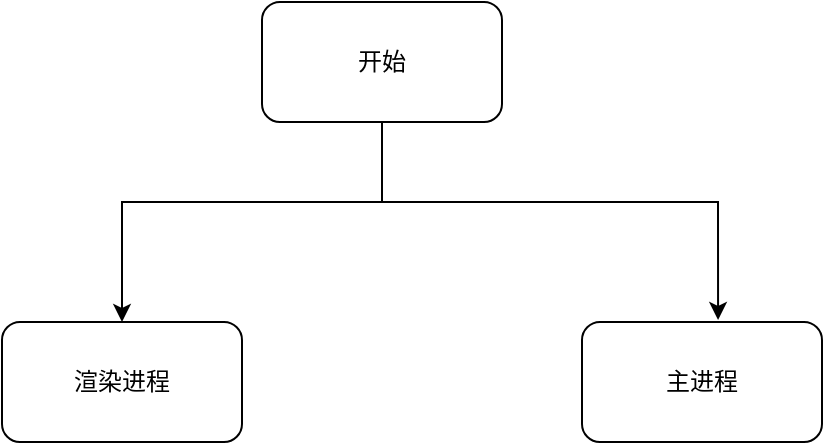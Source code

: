 <mxfile version="14.7.6" type="github">
  <diagram id="C5RBs43oDa-KdzZeNtuy" name="Page-1">
    <mxGraphModel dx="1426" dy="688" grid="1" gridSize="10" guides="1" tooltips="1" connect="1" arrows="1" fold="1" page="1" pageScale="1" pageWidth="1654" pageHeight="2336" math="0" shadow="0">
      <root>
        <mxCell id="WIyWlLk6GJQsqaUBKTNV-0" />
        <mxCell id="WIyWlLk6GJQsqaUBKTNV-1" parent="WIyWlLk6GJQsqaUBKTNV-0" />
        <mxCell id="izJZb2kvFQ139st37Nfl-5" style="edgeStyle=orthogonalEdgeStyle;rounded=0;orthogonalLoop=1;jettySize=auto;html=1;entryX=0.5;entryY=0;entryDx=0;entryDy=0;" edge="1" parent="WIyWlLk6GJQsqaUBKTNV-1" source="izJZb2kvFQ139st37Nfl-0" target="izJZb2kvFQ139st37Nfl-2">
          <mxGeometry relative="1" as="geometry">
            <Array as="points">
              <mxPoint x="720" y="300" />
              <mxPoint x="590" y="300" />
            </Array>
          </mxGeometry>
        </mxCell>
        <mxCell id="izJZb2kvFQ139st37Nfl-6" style="edgeStyle=orthogonalEdgeStyle;rounded=0;orthogonalLoop=1;jettySize=auto;html=1;entryX=0.567;entryY=-0.017;entryDx=0;entryDy=0;entryPerimeter=0;" edge="1" parent="WIyWlLk6GJQsqaUBKTNV-1" source="izJZb2kvFQ139st37Nfl-0" target="izJZb2kvFQ139st37Nfl-3">
          <mxGeometry relative="1" as="geometry">
            <Array as="points">
              <mxPoint x="720" y="300" />
              <mxPoint x="888" y="300" />
            </Array>
          </mxGeometry>
        </mxCell>
        <mxCell id="izJZb2kvFQ139st37Nfl-0" value="开始" style="rounded=1;whiteSpace=wrap;html=1;" vertex="1" parent="WIyWlLk6GJQsqaUBKTNV-1">
          <mxGeometry x="660" y="200" width="120" height="60" as="geometry" />
        </mxCell>
        <mxCell id="izJZb2kvFQ139st37Nfl-2" value="渲染进程" style="rounded=1;whiteSpace=wrap;html=1;" vertex="1" parent="WIyWlLk6GJQsqaUBKTNV-1">
          <mxGeometry x="530" y="360" width="120" height="60" as="geometry" />
        </mxCell>
        <mxCell id="izJZb2kvFQ139st37Nfl-3" value="主进程" style="rounded=1;whiteSpace=wrap;html=1;" vertex="1" parent="WIyWlLk6GJQsqaUBKTNV-1">
          <mxGeometry x="820" y="360" width="120" height="60" as="geometry" />
        </mxCell>
      </root>
    </mxGraphModel>
  </diagram>
</mxfile>
